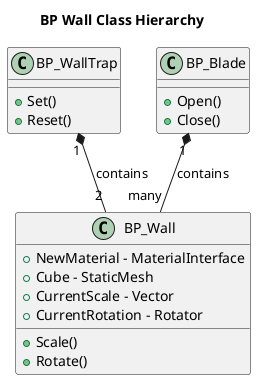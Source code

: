 @startuml
skinparam groupInheritance 2
title BP Wall Class Hierarchy
class BP_Wall {
+ NewMaterial - MaterialInterface
+ Cube - StaticMesh
+ CurrentScale - Vector
+ CurrentRotation - Rotator
+ Scale()
+ Rotate()
}

class BP_WallTrap {
    + Set()
    + Reset()
}
class BP_Blade {
    + Open()
    + Close()
}

BP_WallTrap "1" *-- "2" BP_Wall : contains
BP_Blade "1" *-- "many" BP_Wall : contains

@enduml

